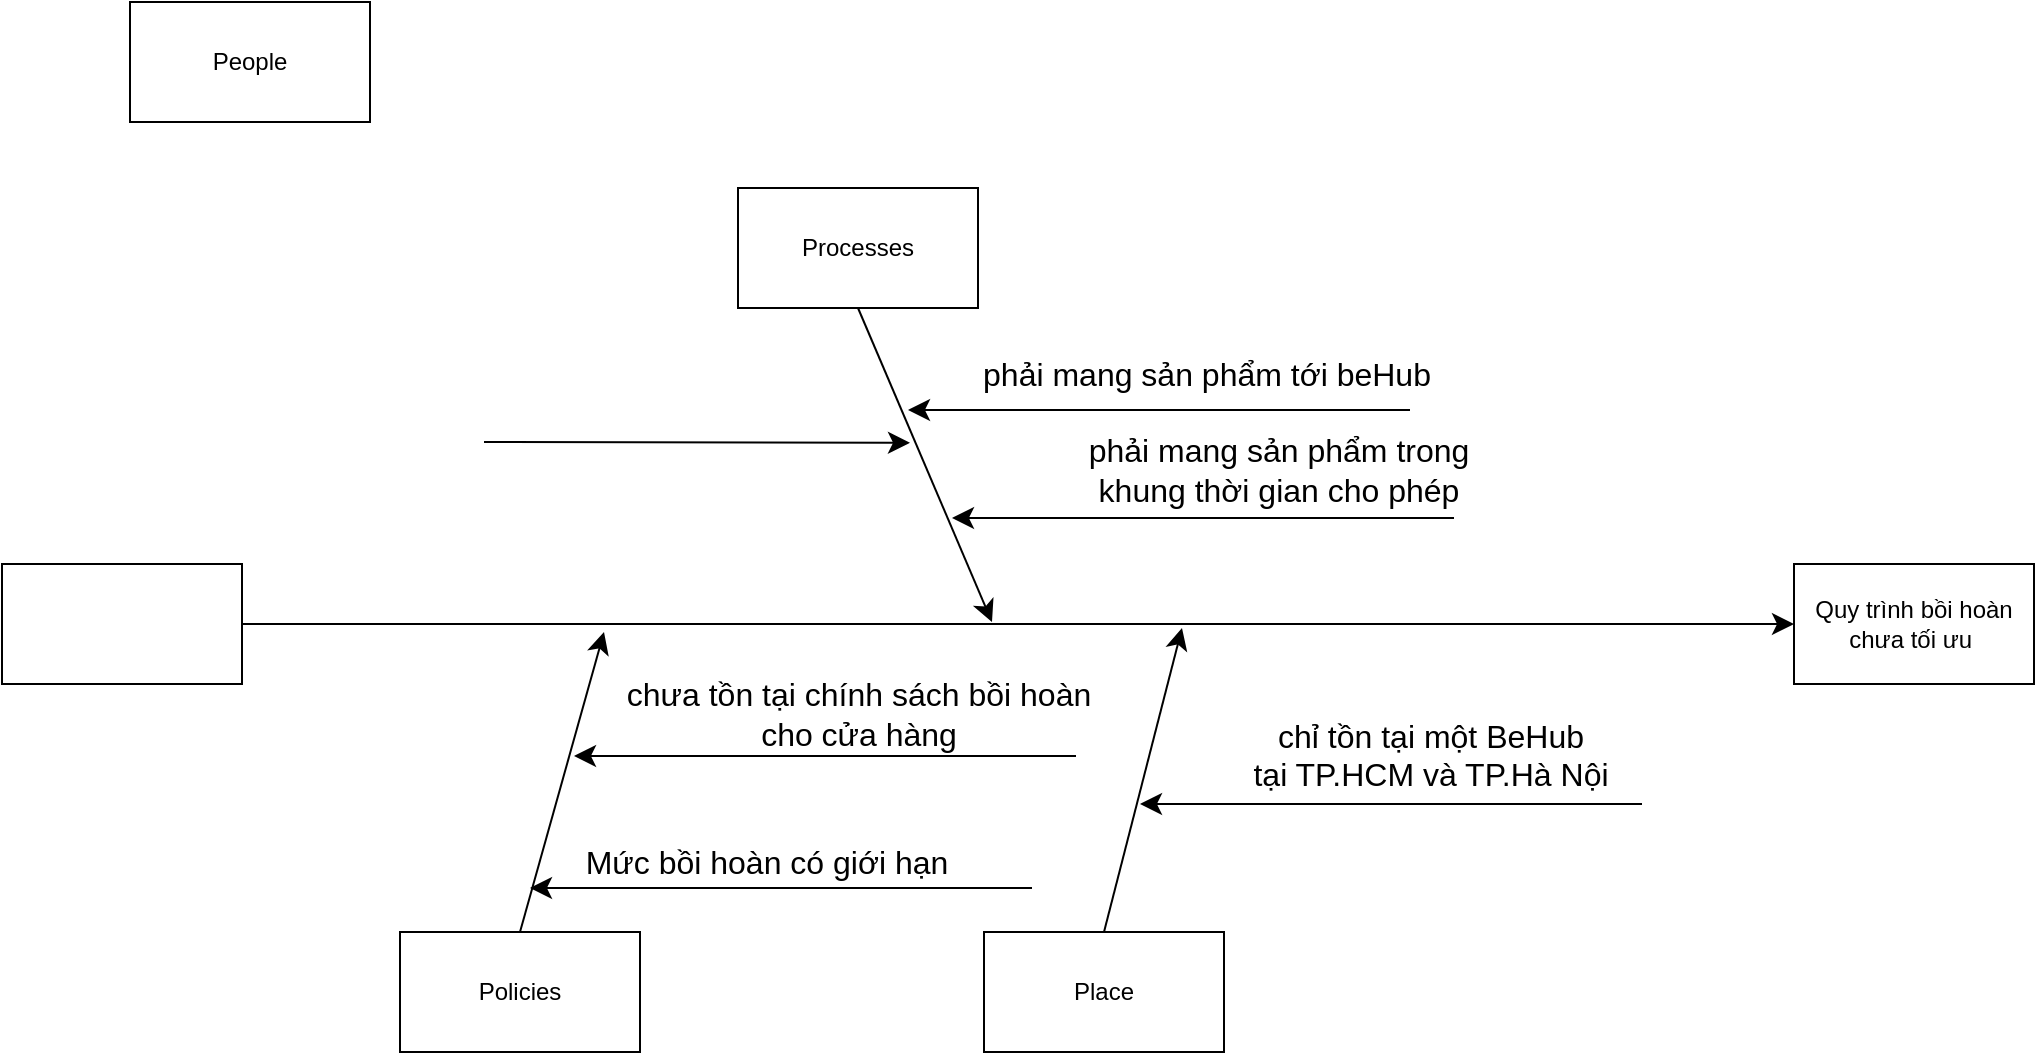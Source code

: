 <mxfile version="26.1.1">
  <diagram name="Page-1" id="skMmWQSyblpexci2RbYU">
    <mxGraphModel dx="1075" dy="1189" grid="0" gridSize="10" guides="1" tooltips="1" connect="1" arrows="1" fold="1" page="0" pageScale="1" pageWidth="850" pageHeight="1100" math="0" shadow="0">
      <root>
        <mxCell id="0" />
        <mxCell id="1" parent="0" />
        <mxCell id="IP3LngXVH1wphO-wjGAb-1" value="Quy trình bồi hoàn chưa tối ưu&amp;nbsp;" style="rounded=0;whiteSpace=wrap;html=1;" vertex="1" parent="1">
          <mxGeometry x="588" y="207" width="120" height="60" as="geometry" />
        </mxCell>
        <mxCell id="IP3LngXVH1wphO-wjGAb-4" value="" style="rounded=0;whiteSpace=wrap;html=1;" vertex="1" parent="1">
          <mxGeometry x="-308" y="207" width="120" height="60" as="geometry" />
        </mxCell>
        <mxCell id="IP3LngXVH1wphO-wjGAb-5" value="" style="endArrow=classic;html=1;rounded=0;fontSize=12;startSize=8;endSize=8;curved=1;exitX=1;exitY=0.5;exitDx=0;exitDy=0;" edge="1" parent="1" source="IP3LngXVH1wphO-wjGAb-4" target="IP3LngXVH1wphO-wjGAb-1">
          <mxGeometry width="50" height="50" relative="1" as="geometry">
            <mxPoint x="-74" y="154" as="sourcePoint" />
            <mxPoint x="-24" y="104" as="targetPoint" />
          </mxGeometry>
        </mxCell>
        <mxCell id="IP3LngXVH1wphO-wjGAb-6" value="Place" style="rounded=0;whiteSpace=wrap;html=1;" vertex="1" parent="1">
          <mxGeometry x="183" y="391" width="120" height="60" as="geometry" />
        </mxCell>
        <mxCell id="IP3LngXVH1wphO-wjGAb-7" value="People" style="rounded=0;whiteSpace=wrap;html=1;" vertex="1" parent="1">
          <mxGeometry x="-244" y="-74" width="120" height="60" as="geometry" />
        </mxCell>
        <mxCell id="IP3LngXVH1wphO-wjGAb-8" value="Processes" style="rounded=0;whiteSpace=wrap;html=1;" vertex="1" parent="1">
          <mxGeometry x="60" y="19" width="120" height="60" as="geometry" />
        </mxCell>
        <mxCell id="IP3LngXVH1wphO-wjGAb-9" value="Policies" style="rounded=0;whiteSpace=wrap;html=1;" vertex="1" parent="1">
          <mxGeometry x="-109" y="391" width="120" height="60" as="geometry" />
        </mxCell>
        <mxCell id="IP3LngXVH1wphO-wjGAb-10" value="" style="endArrow=classic;html=1;rounded=0;fontSize=12;startSize=8;endSize=8;curved=1;exitX=0.5;exitY=1;exitDx=0;exitDy=0;" edge="1" parent="1" source="IP3LngXVH1wphO-wjGAb-8">
          <mxGeometry width="50" height="50" relative="1" as="geometry">
            <mxPoint x="335" y="122" as="sourcePoint" />
            <mxPoint x="187" y="236" as="targetPoint" />
          </mxGeometry>
        </mxCell>
        <mxCell id="IP3LngXVH1wphO-wjGAb-11" value="" style="endArrow=classic;html=1;rounded=0;fontSize=12;startSize=8;endSize=8;curved=1;" edge="1" parent="1">
          <mxGeometry width="50" height="50" relative="1" as="geometry">
            <mxPoint x="396" y="130" as="sourcePoint" />
            <mxPoint x="145" y="130" as="targetPoint" />
          </mxGeometry>
        </mxCell>
        <mxCell id="IP3LngXVH1wphO-wjGAb-12" value="phải mang sản phẩm tới beHub" style="text;html=1;align=center;verticalAlign=middle;resizable=0;points=[];autosize=1;strokeColor=none;fillColor=none;fontSize=16;" vertex="1" parent="1">
          <mxGeometry x="173" y="96" width="242" height="31" as="geometry" />
        </mxCell>
        <mxCell id="IP3LngXVH1wphO-wjGAb-14" value="phải mang sản phẩm trong&lt;br&gt;khung thời gian cho phép" style="text;html=1;align=center;verticalAlign=middle;resizable=0;points=[];autosize=1;strokeColor=none;fillColor=none;fontSize=16;" vertex="1" parent="1">
          <mxGeometry x="226" y="135" width="208" height="50" as="geometry" />
        </mxCell>
        <mxCell id="IP3LngXVH1wphO-wjGAb-15" value="" style="endArrow=classic;html=1;rounded=0;fontSize=12;startSize=8;endSize=8;curved=1;" edge="1" parent="1">
          <mxGeometry width="50" height="50" relative="1" as="geometry">
            <mxPoint x="418" y="184" as="sourcePoint" />
            <mxPoint x="167" y="184" as="targetPoint" />
          </mxGeometry>
        </mxCell>
        <mxCell id="IP3LngXVH1wphO-wjGAb-16" value="" style="endArrow=classic;html=1;rounded=0;fontSize=12;startSize=8;endSize=8;curved=1;exitX=0.5;exitY=0;exitDx=0;exitDy=0;" edge="1" parent="1" source="IP3LngXVH1wphO-wjGAb-6">
          <mxGeometry width="50" height="50" relative="1" as="geometry">
            <mxPoint x="205" y="237" as="sourcePoint" />
            <mxPoint x="282" y="239" as="targetPoint" />
          </mxGeometry>
        </mxCell>
        <mxCell id="IP3LngXVH1wphO-wjGAb-17" value="" style="endArrow=classic;html=1;rounded=0;fontSize=12;startSize=8;endSize=8;curved=1;" edge="1" parent="1">
          <mxGeometry width="50" height="50" relative="1" as="geometry">
            <mxPoint x="512" y="327" as="sourcePoint" />
            <mxPoint x="261" y="327" as="targetPoint" />
          </mxGeometry>
        </mxCell>
        <mxCell id="IP3LngXVH1wphO-wjGAb-18" value="chỉ tồn tại một BeHub&lt;br&gt;tại TP.HCM và TP.Hà Nội&lt;div&gt;&lt;br&gt;&lt;/div&gt;" style="text;html=1;align=center;verticalAlign=middle;resizable=0;points=[];autosize=1;strokeColor=none;fillColor=none;fontSize=16;" vertex="1" parent="1">
          <mxGeometry x="308" y="277" width="196" height="70" as="geometry" />
        </mxCell>
        <mxCell id="IP3LngXVH1wphO-wjGAb-21" value="" style="endArrow=classic;html=1;rounded=0;fontSize=12;startSize=8;endSize=8;curved=1;" edge="1" parent="1">
          <mxGeometry width="50" height="50" relative="1" as="geometry">
            <mxPoint x="-67" y="146" as="sourcePoint" />
            <mxPoint x="146" y="146.41" as="targetPoint" />
          </mxGeometry>
        </mxCell>
        <mxCell id="IP3LngXVH1wphO-wjGAb-22" value="chưa tồn tại chính sách bồi hoàn&lt;br&gt;cho cửa hàng" style="text;html=1;align=center;verticalAlign=middle;resizable=0;points=[];autosize=1;strokeColor=none;fillColor=none;fontSize=16;" vertex="1" parent="1">
          <mxGeometry x="-5" y="257" width="250" height="50" as="geometry" />
        </mxCell>
        <mxCell id="IP3LngXVH1wphO-wjGAb-23" value="" style="endArrow=classic;html=1;rounded=0;fontSize=12;startSize=8;endSize=8;curved=1;exitX=0.5;exitY=0;exitDx=0;exitDy=0;" edge="1" parent="1" source="IP3LngXVH1wphO-wjGAb-9">
          <mxGeometry width="50" height="50" relative="1" as="geometry">
            <mxPoint x="-46" y="393" as="sourcePoint" />
            <mxPoint x="-7" y="241" as="targetPoint" />
          </mxGeometry>
        </mxCell>
        <mxCell id="IP3LngXVH1wphO-wjGAb-24" value="" style="endArrow=classic;html=1;rounded=0;fontSize=12;startSize=8;endSize=8;curved=1;" edge="1" parent="1">
          <mxGeometry width="50" height="50" relative="1" as="geometry">
            <mxPoint x="229" y="303" as="sourcePoint" />
            <mxPoint x="-22" y="303" as="targetPoint" />
          </mxGeometry>
        </mxCell>
        <mxCell id="IP3LngXVH1wphO-wjGAb-25" value="" style="endArrow=classic;html=1;rounded=0;fontSize=12;startSize=8;endSize=8;curved=1;" edge="1" parent="1">
          <mxGeometry width="50" height="50" relative="1" as="geometry">
            <mxPoint x="207" y="369" as="sourcePoint" />
            <mxPoint x="-44" y="369" as="targetPoint" />
          </mxGeometry>
        </mxCell>
        <mxCell id="IP3LngXVH1wphO-wjGAb-26" value="Mức bồi hoàn có giới hạn" style="text;html=1;align=center;verticalAlign=middle;resizable=0;points=[];autosize=1;strokeColor=none;fillColor=none;fontSize=16;" vertex="1" parent="1">
          <mxGeometry x="-26" y="340" width="199" height="31" as="geometry" />
        </mxCell>
      </root>
    </mxGraphModel>
  </diagram>
</mxfile>
